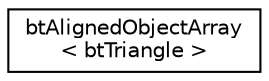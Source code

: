 digraph "Graphical Class Hierarchy"
{
  edge [fontname="Helvetica",fontsize="10",labelfontname="Helvetica",labelfontsize="10"];
  node [fontname="Helvetica",fontsize="10",shape=record];
  rankdir="LR";
  Node1 [label="btAlignedObjectArray\l\< btTriangle \>",height=0.2,width=0.4,color="black", fillcolor="white", style="filled",URL="$classbt_aligned_object_array.html"];
}
